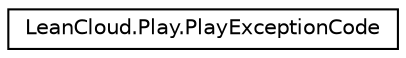 digraph "Graphical Class Hierarchy"
{
  edge [fontname="Helvetica",fontsize="10",labelfontname="Helvetica",labelfontsize="10"];
  node [fontname="Helvetica",fontsize="10",shape=record];
  rankdir="LR";
  Node1 [label="LeanCloud.Play.PlayExceptionCode",height=0.2,width=0.4,color="black", fillcolor="white", style="filled",URL="$classLeanCloud_1_1Play_1_1PlayExceptionCode.htm"];
}
